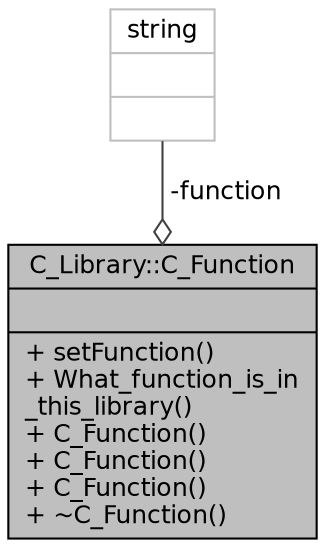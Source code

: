 digraph "C_Library::C_Function"
{
 // LATEX_PDF_SIZE
  edge [fontname="Helvetica",fontsize="12",labelfontname="Helvetica",labelfontsize="12"];
  node [fontname="Helvetica",fontsize="12",shape=record];
  Node1 [label="{C_Library::C_Function\n||+ setFunction()\l+ What_function_is_in\l_this_library()\l+ C_Function()\l+ C_Function()\l+ C_Function()\l+ ~C_Function()\l}",height=0.2,width=0.4,color="black", fillcolor="grey75", style="filled", fontcolor="black",tooltip="< Оголошення класу C_Function"];
  Node2 -> Node1 [color="grey25",fontsize="12",style="solid",label=" -function" ,arrowhead="odiamond",fontname="Helvetica"];
  Node2 [label="{string\n||}",height=0.2,width=0.4,color="grey75", fillcolor="white", style="filled",tooltip=" "];
}
